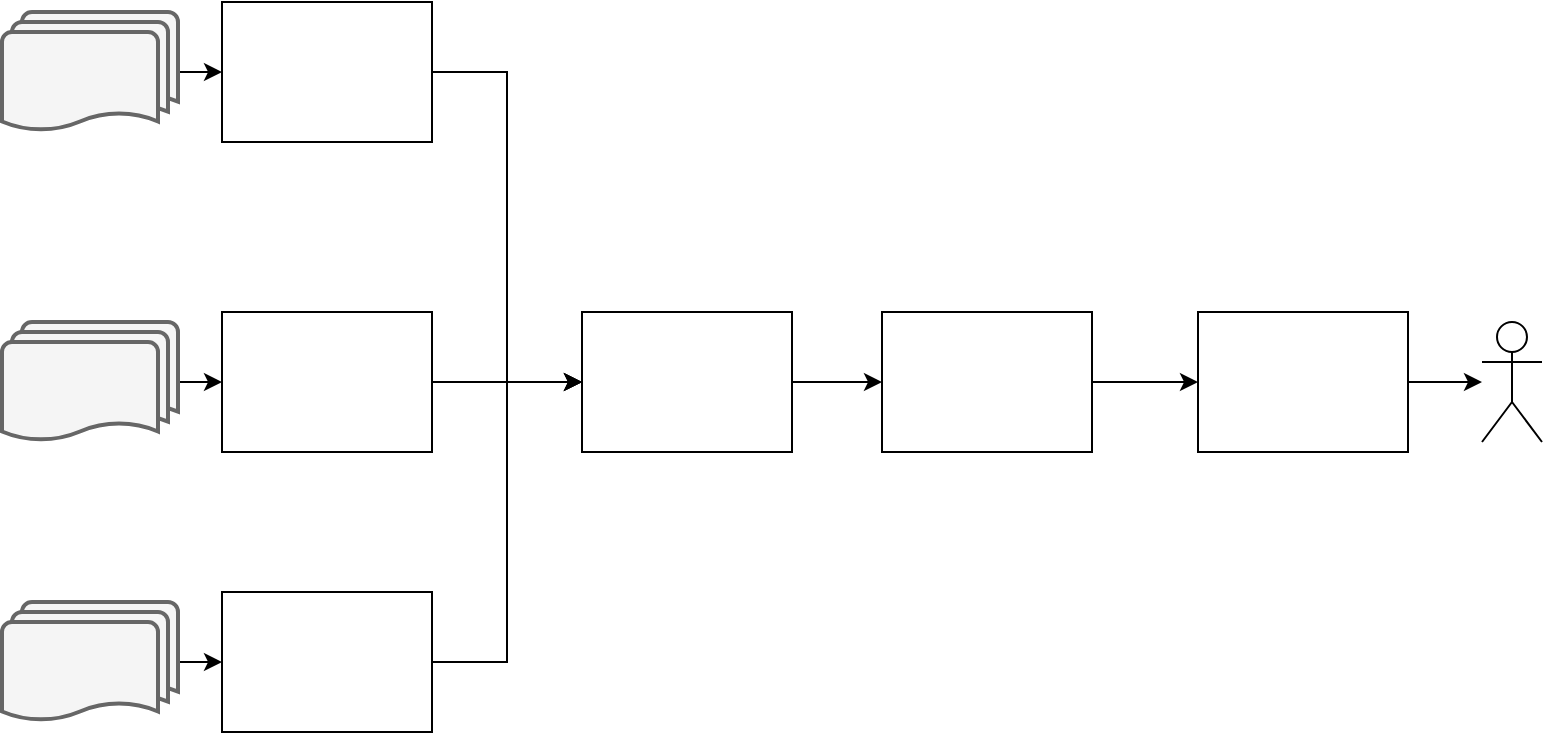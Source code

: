 <mxfile version="14.8.3" type="github"><diagram id="SSgvCMMXN-fiZLv6vXAu" name="Page-1"><mxGraphModel dx="1251" dy="749" grid="1" gridSize="10" guides="1" tooltips="1" connect="1" arrows="1" fold="1" page="1" pageScale="1" pageWidth="827" pageHeight="1169" math="0" shadow="0"><root><mxCell id="0"/><mxCell id="1" parent="0"/><mxCell id="SC-kNezh__vUH8XIp6Oi-30" value="" style="edgeStyle=orthogonalEdgeStyle;rounded=0;orthogonalLoop=1;jettySize=auto;html=1;" parent="1" source="SC-kNezh__vUH8XIp6Oi-3" target="SC-kNezh__vUH8XIp6Oi-15" edge="1"><mxGeometry relative="1" as="geometry"/></mxCell><mxCell id="SC-kNezh__vUH8XIp6Oi-3" value="" style="strokeWidth=2;html=1;shape=mxgraph.flowchart.multi-document;whiteSpace=wrap;fillColor=#f5f5f5;strokeColor=#666666;fontColor=#333333;" parent="1" vertex="1"><mxGeometry x="10" y="205" width="88" height="60" as="geometry"/></mxCell><mxCell id="SC-kNezh__vUH8XIp6Oi-7" value="" style="shape=umlActor;verticalLabelPosition=bottom;verticalAlign=top;html=1;outlineConnect=0;" parent="1" vertex="1"><mxGeometry x="750" y="360" width="30" height="60" as="geometry"/></mxCell><mxCell id="glNLJhwbc39nkbJ8Mj---3" style="edgeStyle=orthogonalEdgeStyle;rounded=0;orthogonalLoop=1;jettySize=auto;html=1;entryX=0;entryY=0.5;entryDx=0;entryDy=0;" edge="1" parent="1" source="SC-kNezh__vUH8XIp6Oi-15" target="glNLJhwbc39nkbJ8Mj---1"><mxGeometry relative="1" as="geometry"/></mxCell><mxCell id="SC-kNezh__vUH8XIp6Oi-15" value="" style="rounded=0;whiteSpace=wrap;html=1;" parent="1" vertex="1"><mxGeometry x="120" y="200" width="105" height="70" as="geometry"/></mxCell><mxCell id="SC-kNezh__vUH8XIp6Oi-31" value="" style="edgeStyle=orthogonalEdgeStyle;rounded=0;orthogonalLoop=1;jettySize=auto;html=1;" parent="1" source="SC-kNezh__vUH8XIp6Oi-17" target="SC-kNezh__vUH8XIp6Oi-18" edge="1"><mxGeometry relative="1" as="geometry"/></mxCell><mxCell id="SC-kNezh__vUH8XIp6Oi-17" value="" style="strokeWidth=2;html=1;shape=mxgraph.flowchart.multi-document;whiteSpace=wrap;fillColor=#f5f5f5;strokeColor=#666666;fontColor=#333333;" parent="1" vertex="1"><mxGeometry x="10" y="360" width="88" height="60" as="geometry"/></mxCell><mxCell id="glNLJhwbc39nkbJ8Mj---4" style="edgeStyle=orthogonalEdgeStyle;rounded=0;orthogonalLoop=1;jettySize=auto;html=1;entryX=0;entryY=0.5;entryDx=0;entryDy=0;" edge="1" parent="1" source="SC-kNezh__vUH8XIp6Oi-18" target="glNLJhwbc39nkbJ8Mj---1"><mxGeometry relative="1" as="geometry"/></mxCell><mxCell id="SC-kNezh__vUH8XIp6Oi-18" value="" style="rounded=0;whiteSpace=wrap;html=1;" parent="1" vertex="1"><mxGeometry x="120" y="355" width="105" height="70" as="geometry"/></mxCell><mxCell id="SC-kNezh__vUH8XIp6Oi-32" value="" style="edgeStyle=orthogonalEdgeStyle;rounded=0;orthogonalLoop=1;jettySize=auto;html=1;" parent="1" source="SC-kNezh__vUH8XIp6Oi-19" target="SC-kNezh__vUH8XIp6Oi-20" edge="1"><mxGeometry relative="1" as="geometry"/></mxCell><mxCell id="SC-kNezh__vUH8XIp6Oi-19" value="" style="strokeWidth=2;html=1;shape=mxgraph.flowchart.multi-document;whiteSpace=wrap;fillColor=#f5f5f5;strokeColor=#666666;fontColor=#333333;" parent="1" vertex="1"><mxGeometry x="10" y="500" width="88" height="60" as="geometry"/></mxCell><mxCell id="glNLJhwbc39nkbJ8Mj---5" style="edgeStyle=orthogonalEdgeStyle;rounded=0;orthogonalLoop=1;jettySize=auto;html=1;entryX=0;entryY=0.5;entryDx=0;entryDy=0;" edge="1" parent="1" source="SC-kNezh__vUH8XIp6Oi-20" target="glNLJhwbc39nkbJ8Mj---1"><mxGeometry relative="1" as="geometry"/></mxCell><mxCell id="SC-kNezh__vUH8XIp6Oi-20" value="" style="rounded=0;whiteSpace=wrap;html=1;" parent="1" vertex="1"><mxGeometry x="120" y="495" width="105" height="70" as="geometry"/></mxCell><mxCell id="SC-kNezh__vUH8XIp6Oi-27" style="edgeStyle=orthogonalEdgeStyle;rounded=0;orthogonalLoop=1;jettySize=auto;html=1;entryX=0;entryY=0.5;entryDx=0;entryDy=0;" parent="1" source="SC-kNezh__vUH8XIp6Oi-21" target="SC-kNezh__vUH8XIp6Oi-26" edge="1"><mxGeometry relative="1" as="geometry"/></mxCell><mxCell id="SC-kNezh__vUH8XIp6Oi-21" value="" style="rounded=0;whiteSpace=wrap;html=1;" parent="1" vertex="1"><mxGeometry x="450" y="355" width="105" height="70" as="geometry"/></mxCell><mxCell id="SC-kNezh__vUH8XIp6Oi-29" value="" style="edgeStyle=orthogonalEdgeStyle;rounded=0;orthogonalLoop=1;jettySize=auto;html=1;" parent="1" source="SC-kNezh__vUH8XIp6Oi-26" target="SC-kNezh__vUH8XIp6Oi-7" edge="1"><mxGeometry relative="1" as="geometry"/></mxCell><mxCell id="SC-kNezh__vUH8XIp6Oi-26" value="" style="rounded=0;whiteSpace=wrap;html=1;" parent="1" vertex="1"><mxGeometry x="608" y="355" width="105" height="70" as="geometry"/></mxCell><mxCell id="glNLJhwbc39nkbJ8Mj---2" value="" style="edgeStyle=orthogonalEdgeStyle;rounded=0;orthogonalLoop=1;jettySize=auto;html=1;" edge="1" parent="1" source="glNLJhwbc39nkbJ8Mj---1" target="SC-kNezh__vUH8XIp6Oi-21"><mxGeometry relative="1" as="geometry"/></mxCell><mxCell id="glNLJhwbc39nkbJ8Mj---1" value="" style="rounded=0;whiteSpace=wrap;html=1;" vertex="1" parent="1"><mxGeometry x="300" y="355" width="105" height="70" as="geometry"/></mxCell></root></mxGraphModel></diagram></mxfile>